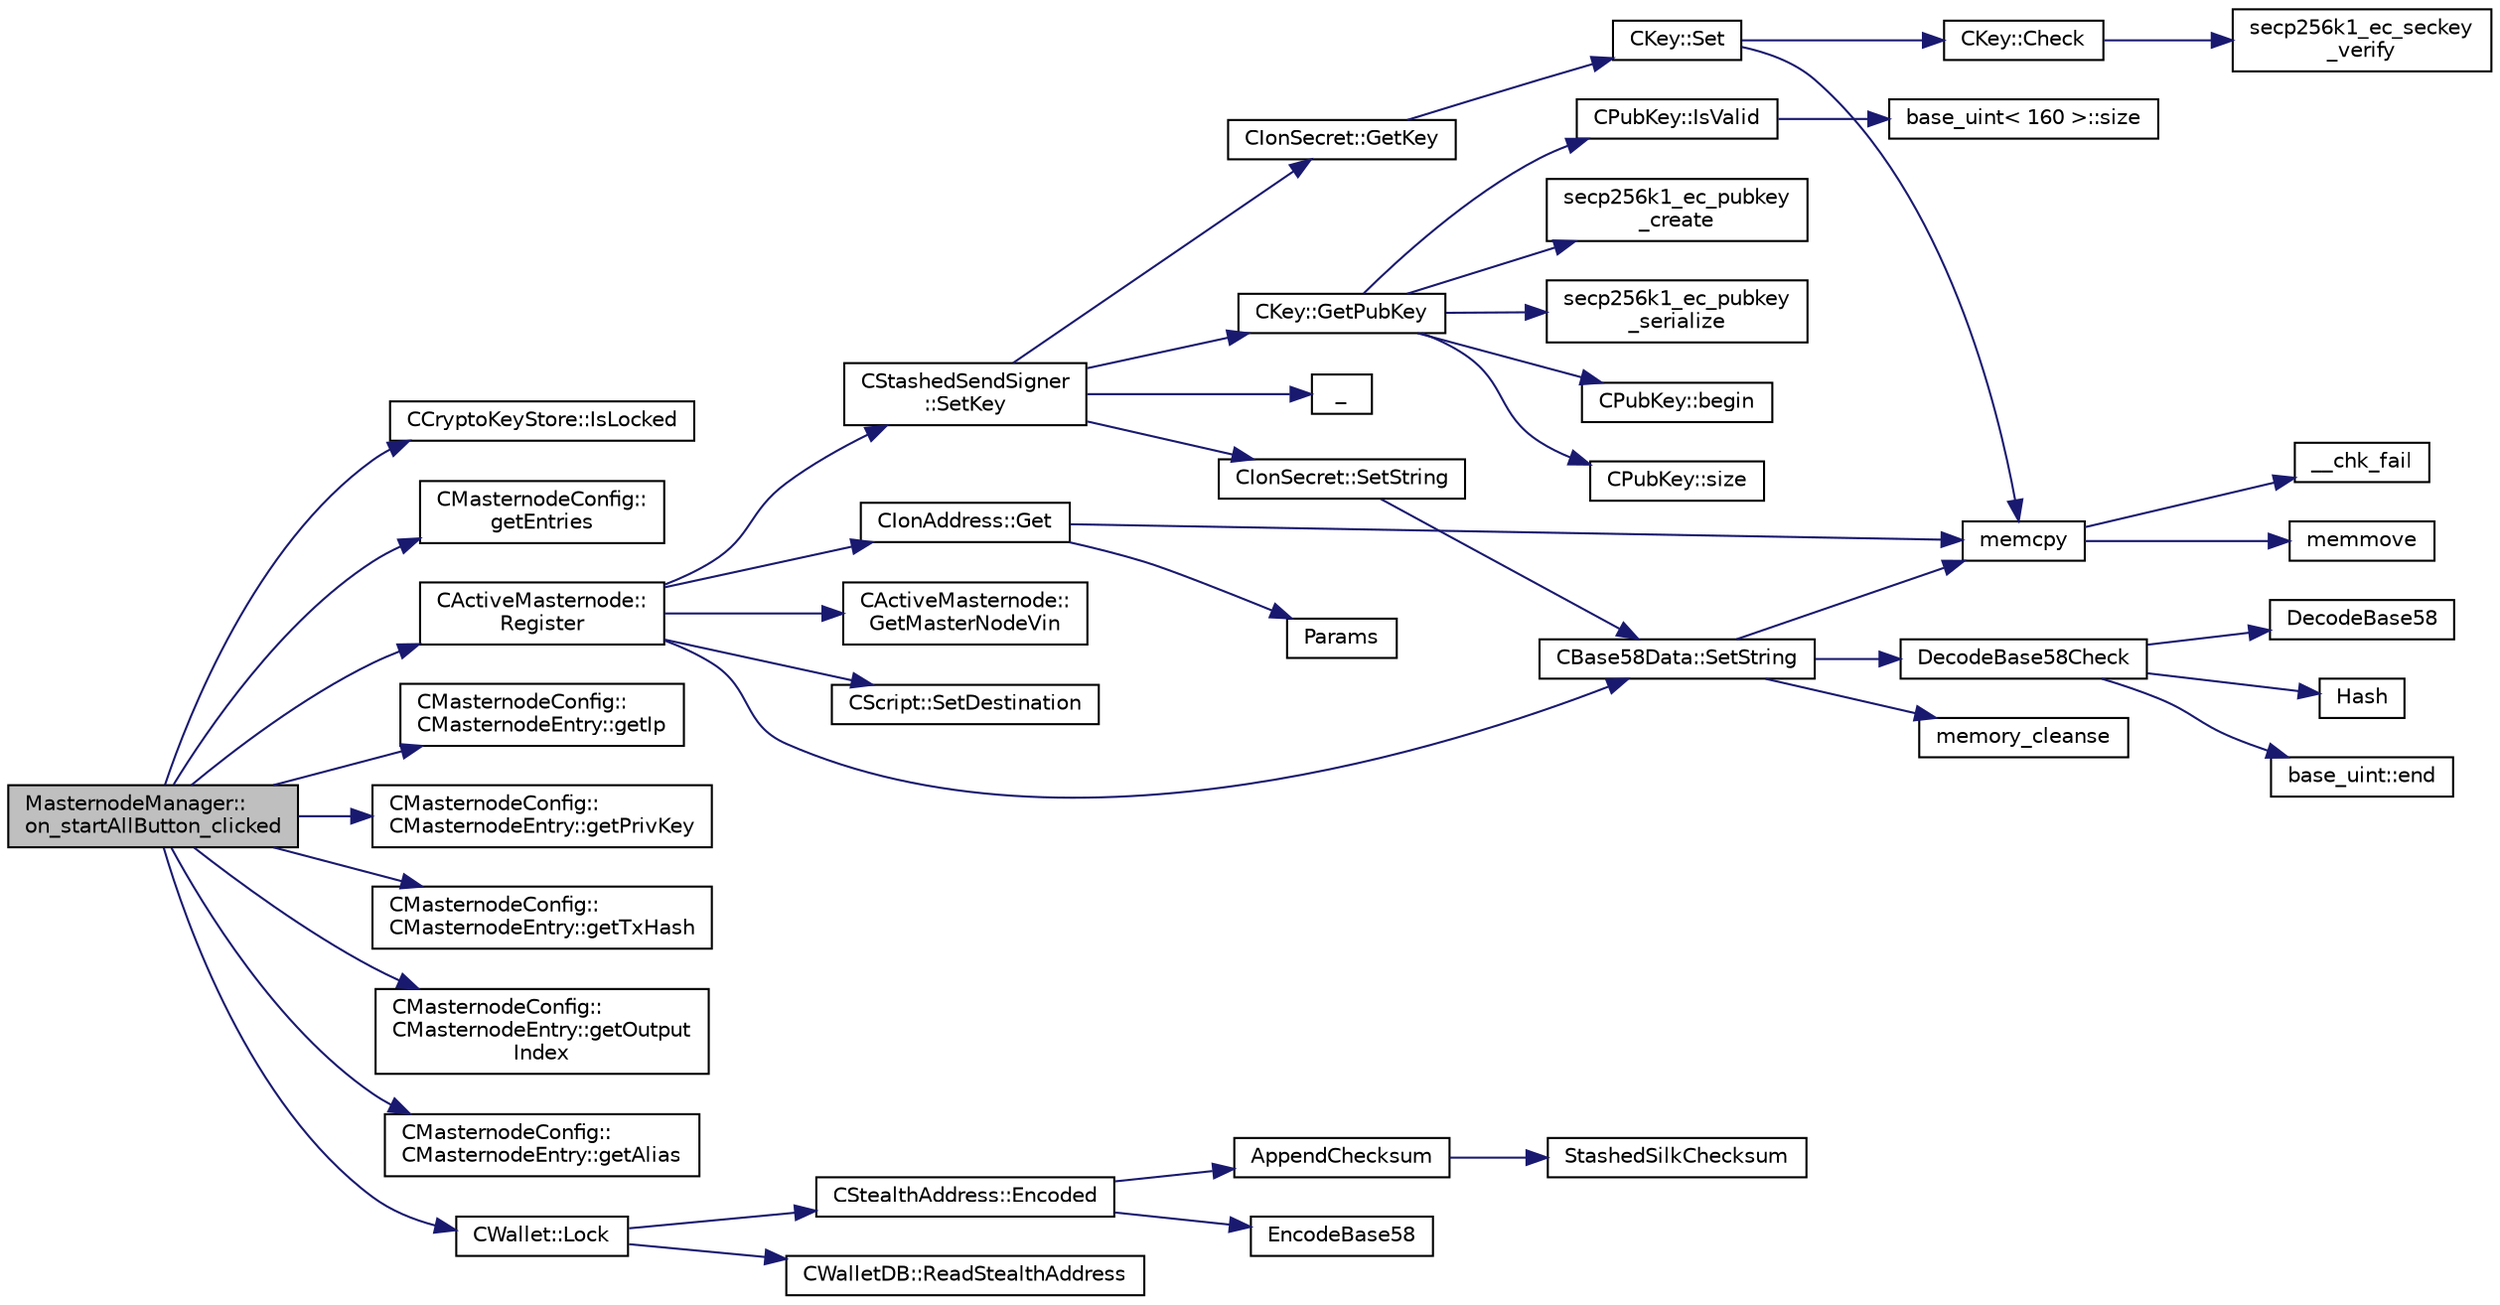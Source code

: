 digraph "MasternodeManager::on_startAllButton_clicked"
{
  edge [fontname="Helvetica",fontsize="10",labelfontname="Helvetica",labelfontsize="10"];
  node [fontname="Helvetica",fontsize="10",shape=record];
  rankdir="LR";
  Node26 [label="MasternodeManager::\lon_startAllButton_clicked",height=0.2,width=0.4,color="black", fillcolor="grey75", style="filled", fontcolor="black"];
  Node26 -> Node27 [color="midnightblue",fontsize="10",style="solid",fontname="Helvetica"];
  Node27 [label="CCryptoKeyStore::IsLocked",height=0.2,width=0.4,color="black", fillcolor="white", style="filled",URL="$class_c_crypto_key_store.html#a52919fa284a3aa10f1b4bd6018b6dbee"];
  Node26 -> Node28 [color="midnightblue",fontsize="10",style="solid",fontname="Helvetica"];
  Node28 [label="CMasternodeConfig::\lgetEntries",height=0.2,width=0.4,color="black", fillcolor="white", style="filled",URL="$class_c_masternode_config.html#a21fb5f410e3dcd55429f256d4efe4e61"];
  Node26 -> Node29 [color="midnightblue",fontsize="10",style="solid",fontname="Helvetica"];
  Node29 [label="CActiveMasternode::\lRegister",height=0.2,width=0.4,color="black", fillcolor="white", style="filled",URL="$class_c_active_masternode.html#aacd8f048772ab4f9908c11d29727063d",tooltip="Register remote Masternode. "];
  Node29 -> Node30 [color="midnightblue",fontsize="10",style="solid",fontname="Helvetica"];
  Node30 [label="CStashedSendSigner\l::SetKey",height=0.2,width=0.4,color="black", fillcolor="white", style="filled",URL="$class_c_stashed_send_signer.html#a706eb86a74431f151080cb9e466fe6ce",tooltip="Set the private/public key values, returns true if successful. "];
  Node30 -> Node31 [color="midnightblue",fontsize="10",style="solid",fontname="Helvetica"];
  Node31 [label="CIonSecret::SetString",height=0.2,width=0.4,color="black", fillcolor="white", style="filled",URL="$class_c_ion_secret.html#a0b279b6a41b2992fae7d3f70f7977f1c"];
  Node31 -> Node32 [color="midnightblue",fontsize="10",style="solid",fontname="Helvetica"];
  Node32 [label="CBase58Data::SetString",height=0.2,width=0.4,color="black", fillcolor="white", style="filled",URL="$class_c_base58_data.html#a250fa3bc97d03c7d87de5485c8b49b57"];
  Node32 -> Node33 [color="midnightblue",fontsize="10",style="solid",fontname="Helvetica"];
  Node33 [label="DecodeBase58Check",height=0.2,width=0.4,color="black", fillcolor="white", style="filled",URL="$base58_8cpp.html#ae2dc7ad63e243509e0871ec4a5890678",tooltip="Decode a base58-encoded string (psz) that includes a checksum into a byte vector (vchRet), return true if decoding is successful. "];
  Node33 -> Node34 [color="midnightblue",fontsize="10",style="solid",fontname="Helvetica"];
  Node34 [label="DecodeBase58",height=0.2,width=0.4,color="black", fillcolor="white", style="filled",URL="$base58_8cpp.html#a0f74d1d6e7e982cad4b0e538acea4538",tooltip="Decode a base58-encoded string (psz) into a byte vector (vchRet). "];
  Node33 -> Node35 [color="midnightblue",fontsize="10",style="solid",fontname="Helvetica"];
  Node35 [label="Hash",height=0.2,width=0.4,color="black", fillcolor="white", style="filled",URL="$hash_8h.html#ab3f6c437460137530d86e09c2c102e99"];
  Node33 -> Node36 [color="midnightblue",fontsize="10",style="solid",fontname="Helvetica"];
  Node36 [label="base_uint::end",height=0.2,width=0.4,color="black", fillcolor="white", style="filled",URL="$classbase__uint.html#a76539ef6be800bc02e4038f457a4f74a"];
  Node32 -> Node37 [color="midnightblue",fontsize="10",style="solid",fontname="Helvetica"];
  Node37 [label="memcpy",height=0.2,width=0.4,color="black", fillcolor="white", style="filled",URL="$glibc__compat_8cpp.html#a0f46826ab0466591e136db24394923cf"];
  Node37 -> Node38 [color="midnightblue",fontsize="10",style="solid",fontname="Helvetica"];
  Node38 [label="memmove",height=0.2,width=0.4,color="black", fillcolor="white", style="filled",URL="$glibc__compat_8cpp.html#a9778d49e9029dd75bc53ecbbf9f5e9a1"];
  Node37 -> Node39 [color="midnightblue",fontsize="10",style="solid",fontname="Helvetica"];
  Node39 [label="__chk_fail",height=0.2,width=0.4,color="black", fillcolor="white", style="filled",URL="$glibc__compat_8cpp.html#a424ac71631da5ada2976630ff67051d1"];
  Node32 -> Node40 [color="midnightblue",fontsize="10",style="solid",fontname="Helvetica"];
  Node40 [label="memory_cleanse",height=0.2,width=0.4,color="black", fillcolor="white", style="filled",URL="$cleanse_8cpp.html#a5a4afb85dd16ecc1f6019c782db78663"];
  Node30 -> Node41 [color="midnightblue",fontsize="10",style="solid",fontname="Helvetica"];
  Node41 [label="_",height=0.2,width=0.4,color="black", fillcolor="white", style="filled",URL="$ui__interface_8h.html#aad133bb6103b53cebf03fd01e2f11ba1",tooltip="Translation function: Call Translate signal on UI interface, which returns a boost::optional result..."];
  Node30 -> Node42 [color="midnightblue",fontsize="10",style="solid",fontname="Helvetica"];
  Node42 [label="CIonSecret::GetKey",height=0.2,width=0.4,color="black", fillcolor="white", style="filled",URL="$class_c_ion_secret.html#a5220650629f8d852bd6cffeec00df235"];
  Node42 -> Node43 [color="midnightblue",fontsize="10",style="solid",fontname="Helvetica"];
  Node43 [label="CKey::Set",height=0.2,width=0.4,color="black", fillcolor="white", style="filled",URL="$class_c_key.html#aaa13d5f08456bba094210c5eeabf64c8"];
  Node43 -> Node44 [color="midnightblue",fontsize="10",style="solid",fontname="Helvetica"];
  Node44 [label="CKey::Check",height=0.2,width=0.4,color="black", fillcolor="white", style="filled",URL="$class_c_key.html#acec869bc75fa8f4d619ab025d367a97c"];
  Node44 -> Node45 [color="midnightblue",fontsize="10",style="solid",fontname="Helvetica"];
  Node45 [label="secp256k1_ec_seckey\l_verify",height=0.2,width=0.4,color="black", fillcolor="white", style="filled",URL="$secp256k1_8h.html#a366f922fc0c787351e82ff8e3a95f652",tooltip="Verify an ECDSA secret key. "];
  Node43 -> Node37 [color="midnightblue",fontsize="10",style="solid",fontname="Helvetica"];
  Node30 -> Node46 [color="midnightblue",fontsize="10",style="solid",fontname="Helvetica"];
  Node46 [label="CKey::GetPubKey",height=0.2,width=0.4,color="black", fillcolor="white", style="filled",URL="$class_c_key.html#aa1085c59603a62db6ec776300f250337"];
  Node46 -> Node47 [color="midnightblue",fontsize="10",style="solid",fontname="Helvetica"];
  Node47 [label="secp256k1_ec_pubkey\l_create",height=0.2,width=0.4,color="black", fillcolor="white", style="filled",URL="$secp256k1_8h.html#a7438071aa8a6dc4697abe4f4659f2161",tooltip="Compute the public key for a secret key. "];
  Node46 -> Node48 [color="midnightblue",fontsize="10",style="solid",fontname="Helvetica"];
  Node48 [label="secp256k1_ec_pubkey\l_serialize",height=0.2,width=0.4,color="black", fillcolor="white", style="filled",URL="$secp256k1_8h.html#a34977bf00322e510e881160c421836d7",tooltip="Serialize a pubkey object into a serialized byte sequence. "];
  Node46 -> Node49 [color="midnightblue",fontsize="10",style="solid",fontname="Helvetica"];
  Node49 [label="CPubKey::begin",height=0.2,width=0.4,color="black", fillcolor="white", style="filled",URL="$class_c_pub_key.html#a859ab9909d68092d6d4fc739237ab358"];
  Node46 -> Node50 [color="midnightblue",fontsize="10",style="solid",fontname="Helvetica"];
  Node50 [label="CPubKey::size",height=0.2,width=0.4,color="black", fillcolor="white", style="filled",URL="$class_c_pub_key.html#a6bb28fcf0a5f799c69f5b7269363b309"];
  Node46 -> Node51 [color="midnightblue",fontsize="10",style="solid",fontname="Helvetica"];
  Node51 [label="CPubKey::IsValid",height=0.2,width=0.4,color="black", fillcolor="white", style="filled",URL="$class_c_pub_key.html#a4fa94293cf8577fd039b9a133f6c7f30"];
  Node51 -> Node52 [color="midnightblue",fontsize="10",style="solid",fontname="Helvetica"];
  Node52 [label="base_uint\< 160 \>::size",height=0.2,width=0.4,color="black", fillcolor="white", style="filled",URL="$classbase__uint.html#a1f49b034e686269601ea89b0319b8004"];
  Node29 -> Node53 [color="midnightblue",fontsize="10",style="solid",fontname="Helvetica"];
  Node53 [label="CActiveMasternode::\lGetMasterNodeVin",height=0.2,width=0.4,color="black", fillcolor="white", style="filled",URL="$class_c_active_masternode.html#af9f32ec3d13b161d6a89839dab17b154"];
  Node29 -> Node32 [color="midnightblue",fontsize="10",style="solid",fontname="Helvetica"];
  Node29 -> Node54 [color="midnightblue",fontsize="10",style="solid",fontname="Helvetica"];
  Node54 [label="CScript::SetDestination",height=0.2,width=0.4,color="black", fillcolor="white", style="filled",URL="$class_c_script.html#ad1b5a9077241aa06116040c4f1b7c31e"];
  Node29 -> Node55 [color="midnightblue",fontsize="10",style="solid",fontname="Helvetica"];
  Node55 [label="CIonAddress::Get",height=0.2,width=0.4,color="black", fillcolor="white", style="filled",URL="$class_c_ion_address.html#aa70f9899f0a3cf37e4a87483db5cf99d"];
  Node55 -> Node37 [color="midnightblue",fontsize="10",style="solid",fontname="Helvetica"];
  Node55 -> Node56 [color="midnightblue",fontsize="10",style="solid",fontname="Helvetica"];
  Node56 [label="Params",height=0.2,width=0.4,color="black", fillcolor="white", style="filled",URL="$chainparams_8cpp.html#ace5c5b706d71a324a417dd2db394fd4a",tooltip="Return the currently selected parameters. "];
  Node26 -> Node57 [color="midnightblue",fontsize="10",style="solid",fontname="Helvetica"];
  Node57 [label="CMasternodeConfig::\lCMasternodeEntry::getIp",height=0.2,width=0.4,color="black", fillcolor="white", style="filled",URL="$class_c_masternode_config_1_1_c_masternode_entry.html#a50b3672f986b569c83bf29e08f8165c8"];
  Node26 -> Node58 [color="midnightblue",fontsize="10",style="solid",fontname="Helvetica"];
  Node58 [label="CMasternodeConfig::\lCMasternodeEntry::getPrivKey",height=0.2,width=0.4,color="black", fillcolor="white", style="filled",URL="$class_c_masternode_config_1_1_c_masternode_entry.html#ab0e21a945e43940b659bf289f9280552"];
  Node26 -> Node59 [color="midnightblue",fontsize="10",style="solid",fontname="Helvetica"];
  Node59 [label="CMasternodeConfig::\lCMasternodeEntry::getTxHash",height=0.2,width=0.4,color="black", fillcolor="white", style="filled",URL="$class_c_masternode_config_1_1_c_masternode_entry.html#a08039c5a3271a278c64a706c4b53d29b"];
  Node26 -> Node60 [color="midnightblue",fontsize="10",style="solid",fontname="Helvetica"];
  Node60 [label="CMasternodeConfig::\lCMasternodeEntry::getOutput\lIndex",height=0.2,width=0.4,color="black", fillcolor="white", style="filled",URL="$class_c_masternode_config_1_1_c_masternode_entry.html#a4aff6625aebbc697706d13fdf044cafa"];
  Node26 -> Node61 [color="midnightblue",fontsize="10",style="solid",fontname="Helvetica"];
  Node61 [label="CMasternodeConfig::\lCMasternodeEntry::getAlias",height=0.2,width=0.4,color="black", fillcolor="white", style="filled",URL="$class_c_masternode_config_1_1_c_masternode_entry.html#abf242505d9955e37da0628a35d26677e"];
  Node26 -> Node62 [color="midnightblue",fontsize="10",style="solid",fontname="Helvetica"];
  Node62 [label="CWallet::Lock",height=0.2,width=0.4,color="black", fillcolor="white", style="filled",URL="$class_c_wallet.html#a0404b6bc1cb804aadc69b9902b52282a"];
  Node62 -> Node63 [color="midnightblue",fontsize="10",style="solid",fontname="Helvetica"];
  Node63 [label="CStealthAddress::Encoded",height=0.2,width=0.4,color="black", fillcolor="white", style="filled",URL="$class_c_stealth_address.html#a1318c3f56f64354f4c909380ba692c91"];
  Node63 -> Node64 [color="midnightblue",fontsize="10",style="solid",fontname="Helvetica"];
  Node64 [label="AppendChecksum",height=0.2,width=0.4,color="black", fillcolor="white", style="filled",URL="$stealth_8cpp.html#aa4f182dc0efd181cef81ca75ae960533"];
  Node64 -> Node65 [color="midnightblue",fontsize="10",style="solid",fontname="Helvetica"];
  Node65 [label="StashedSilkChecksum",height=0.2,width=0.4,color="black", fillcolor="white", style="filled",URL="$stealth_8cpp.html#abb79a3b98a10b85daf3f3ff35c1cbfa8"];
  Node63 -> Node66 [color="midnightblue",fontsize="10",style="solid",fontname="Helvetica"];
  Node66 [label="EncodeBase58",height=0.2,width=0.4,color="black", fillcolor="white", style="filled",URL="$base58_8cpp.html#a8d6f0e9d5df175b4966dcede31dc90ad",tooltip="Encode a byte sequence as a base58-encoded string. "];
  Node62 -> Node67 [color="midnightblue",fontsize="10",style="solid",fontname="Helvetica"];
  Node67 [label="CWalletDB::ReadStealthAddress",height=0.2,width=0.4,color="black", fillcolor="white", style="filled",URL="$class_c_wallet_d_b.html#aebcc02069f91916c652d4e3e13be0f0b"];
}
